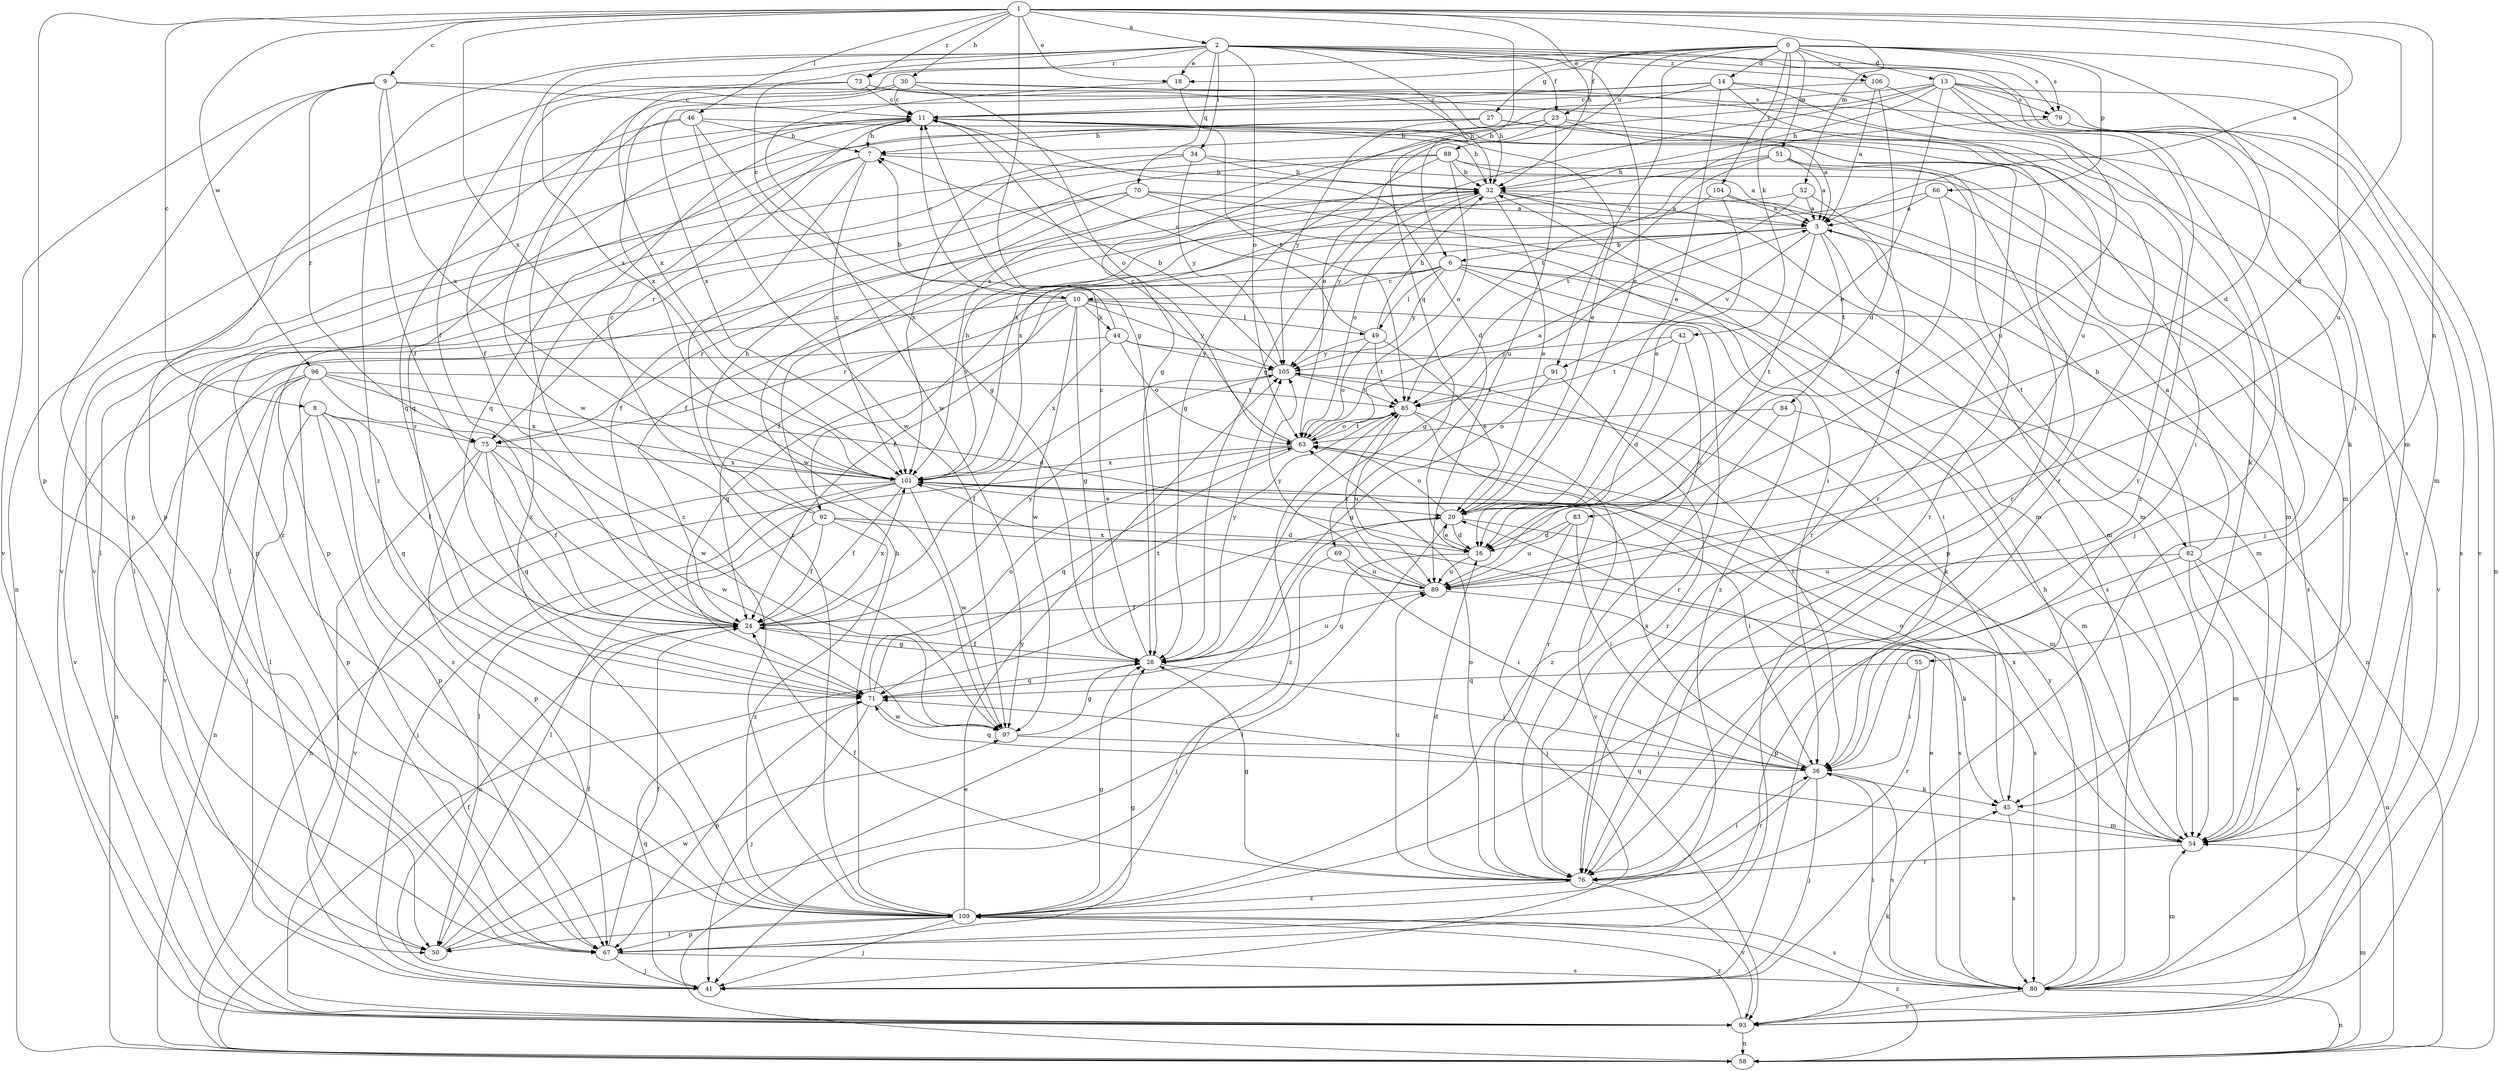 strict digraph  {
0;
1;
2;
3;
6;
7;
8;
9;
10;
11;
13;
14;
16;
18;
20;
23;
24;
27;
28;
30;
32;
34;
36;
41;
42;
44;
45;
46;
49;
50;
51;
52;
54;
55;
58;
63;
66;
67;
69;
70;
71;
73;
75;
76;
79;
80;
82;
83;
84;
85;
88;
89;
91;
92;
93;
96;
97;
101;
104;
105;
106;
109;
0 -> 13  [label=d];
0 -> 14  [label=d];
0 -> 16  [label=d];
0 -> 18  [label=e];
0 -> 23  [label=f];
0 -> 27  [label=g];
0 -> 42  [label=k];
0 -> 51  [label=m];
0 -> 66  [label=p];
0 -> 79  [label=s];
0 -> 88  [label=u];
0 -> 89  [label=u];
0 -> 91  [label=v];
0 -> 101  [label=x];
0 -> 104  [label=y];
0 -> 106  [label=z];
1 -> 2  [label=a];
1 -> 3  [label=a];
1 -> 6  [label=b];
1 -> 8  [label=c];
1 -> 9  [label=c];
1 -> 16  [label=d];
1 -> 18  [label=e];
1 -> 28  [label=g];
1 -> 30  [label=h];
1 -> 32  [label=h];
1 -> 46  [label=l];
1 -> 52  [label=m];
1 -> 55  [label=n];
1 -> 67  [label=p];
1 -> 73  [label=r];
1 -> 96  [label=w];
1 -> 101  [label=x];
2 -> 10  [label=c];
2 -> 18  [label=e];
2 -> 20  [label=e];
2 -> 23  [label=f];
2 -> 24  [label=f];
2 -> 34  [label=i];
2 -> 36  [label=i];
2 -> 54  [label=m];
2 -> 63  [label=o];
2 -> 69  [label=q];
2 -> 70  [label=q];
2 -> 73  [label=r];
2 -> 79  [label=s];
2 -> 101  [label=x];
2 -> 106  [label=z];
2 -> 109  [label=z];
3 -> 6  [label=b];
3 -> 24  [label=f];
3 -> 54  [label=m];
3 -> 82  [label=t];
3 -> 83  [label=t];
3 -> 84  [label=t];
3 -> 91  [label=v];
3 -> 92  [label=v];
6 -> 10  [label=c];
6 -> 24  [label=f];
6 -> 36  [label=i];
6 -> 49  [label=l];
6 -> 54  [label=m];
6 -> 58  [label=n];
6 -> 75  [label=r];
6 -> 105  [label=y];
6 -> 109  [label=z];
7 -> 32  [label=h];
7 -> 67  [label=p];
7 -> 75  [label=r];
7 -> 101  [label=x];
7 -> 109  [label=z];
8 -> 24  [label=f];
8 -> 58  [label=n];
8 -> 67  [label=p];
8 -> 71  [label=q];
8 -> 75  [label=r];
8 -> 109  [label=z];
9 -> 11  [label=c];
9 -> 24  [label=f];
9 -> 67  [label=p];
9 -> 75  [label=r];
9 -> 79  [label=s];
9 -> 93  [label=v];
9 -> 101  [label=x];
10 -> 11  [label=c];
10 -> 28  [label=g];
10 -> 44  [label=k];
10 -> 49  [label=l];
10 -> 71  [label=q];
10 -> 75  [label=r];
10 -> 76  [label=r];
10 -> 93  [label=v];
10 -> 97  [label=w];
10 -> 105  [label=y];
11 -> 7  [label=b];
11 -> 16  [label=d];
11 -> 20  [label=e];
11 -> 32  [label=h];
11 -> 58  [label=n];
11 -> 71  [label=q];
11 -> 76  [label=r];
11 -> 93  [label=v];
11 -> 109  [label=z];
13 -> 11  [label=c];
13 -> 20  [label=e];
13 -> 28  [label=g];
13 -> 32  [label=h];
13 -> 41  [label=j];
13 -> 58  [label=n];
13 -> 79  [label=s];
13 -> 89  [label=u];
13 -> 93  [label=v];
13 -> 101  [label=x];
14 -> 11  [label=c];
14 -> 20  [label=e];
14 -> 28  [label=g];
14 -> 41  [label=j];
14 -> 76  [label=r];
14 -> 89  [label=u];
14 -> 101  [label=x];
16 -> 20  [label=e];
16 -> 71  [label=q];
16 -> 89  [label=u];
18 -> 85  [label=t];
18 -> 97  [label=w];
20 -> 16  [label=d];
20 -> 50  [label=l];
20 -> 58  [label=n];
20 -> 63  [label=o];
20 -> 80  [label=s];
23 -> 3  [label=a];
23 -> 7  [label=b];
23 -> 45  [label=k];
23 -> 63  [label=o];
23 -> 89  [label=u];
23 -> 93  [label=v];
24 -> 28  [label=g];
24 -> 101  [label=x];
24 -> 105  [label=y];
27 -> 7  [label=b];
27 -> 71  [label=q];
27 -> 76  [label=r];
27 -> 80  [label=s];
27 -> 105  [label=y];
28 -> 11  [label=c];
28 -> 24  [label=f];
28 -> 36  [label=i];
28 -> 71  [label=q];
28 -> 89  [label=u];
28 -> 105  [label=y];
30 -> 11  [label=c];
30 -> 32  [label=h];
30 -> 45  [label=k];
30 -> 63  [label=o];
30 -> 97  [label=w];
30 -> 101  [label=x];
32 -> 3  [label=a];
32 -> 20  [label=e];
32 -> 54  [label=m];
32 -> 63  [label=o];
32 -> 80  [label=s];
32 -> 105  [label=y];
34 -> 3  [label=a];
34 -> 32  [label=h];
34 -> 101  [label=x];
34 -> 105  [label=y];
34 -> 109  [label=z];
36 -> 41  [label=j];
36 -> 45  [label=k];
36 -> 71  [label=q];
36 -> 76  [label=r];
36 -> 80  [label=s];
36 -> 101  [label=x];
41 -> 24  [label=f];
41 -> 71  [label=q];
42 -> 16  [label=d];
42 -> 85  [label=t];
42 -> 89  [label=u];
42 -> 105  [label=y];
44 -> 7  [label=b];
44 -> 45  [label=k];
44 -> 63  [label=o];
44 -> 93  [label=v];
44 -> 101  [label=x];
44 -> 105  [label=y];
45 -> 54  [label=m];
45 -> 63  [label=o];
45 -> 80  [label=s];
46 -> 7  [label=b];
46 -> 28  [label=g];
46 -> 36  [label=i];
46 -> 71  [label=q];
46 -> 97  [label=w];
46 -> 109  [label=z];
49 -> 11  [label=c];
49 -> 20  [label=e];
49 -> 32  [label=h];
49 -> 63  [label=o];
49 -> 85  [label=t];
49 -> 105  [label=y];
50 -> 24  [label=f];
50 -> 97  [label=w];
51 -> 3  [label=a];
51 -> 32  [label=h];
51 -> 67  [label=p];
51 -> 76  [label=r];
51 -> 85  [label=t];
51 -> 101  [label=x];
52 -> 3  [label=a];
52 -> 28  [label=g];
52 -> 50  [label=l];
52 -> 76  [label=r];
54 -> 71  [label=q];
54 -> 76  [label=r];
54 -> 101  [label=x];
55 -> 36  [label=i];
55 -> 71  [label=q];
55 -> 76  [label=r];
58 -> 20  [label=e];
58 -> 54  [label=m];
58 -> 109  [label=z];
63 -> 3  [label=a];
63 -> 11  [label=c];
63 -> 54  [label=m];
63 -> 58  [label=n];
63 -> 71  [label=q];
63 -> 85  [label=t];
63 -> 101  [label=x];
66 -> 3  [label=a];
66 -> 16  [label=d];
66 -> 24  [label=f];
66 -> 54  [label=m];
67 -> 24  [label=f];
67 -> 28  [label=g];
67 -> 41  [label=j];
67 -> 80  [label=s];
69 -> 36  [label=i];
69 -> 41  [label=j];
69 -> 89  [label=u];
70 -> 3  [label=a];
70 -> 24  [label=f];
70 -> 36  [label=i];
70 -> 50  [label=l];
70 -> 54  [label=m];
70 -> 97  [label=w];
71 -> 41  [label=j];
71 -> 63  [label=o];
71 -> 67  [label=p];
71 -> 85  [label=t];
71 -> 97  [label=w];
73 -> 11  [label=c];
73 -> 24  [label=f];
73 -> 32  [label=h];
73 -> 67  [label=p];
73 -> 76  [label=r];
75 -> 24  [label=f];
75 -> 41  [label=j];
75 -> 67  [label=p];
75 -> 71  [label=q];
75 -> 97  [label=w];
75 -> 101  [label=x];
76 -> 16  [label=d];
76 -> 24  [label=f];
76 -> 28  [label=g];
76 -> 36  [label=i];
76 -> 63  [label=o];
76 -> 89  [label=u];
76 -> 93  [label=v];
76 -> 109  [label=z];
79 -> 54  [label=m];
79 -> 80  [label=s];
79 -> 85  [label=t];
80 -> 20  [label=e];
80 -> 32  [label=h];
80 -> 36  [label=i];
80 -> 54  [label=m];
80 -> 58  [label=n];
80 -> 93  [label=v];
80 -> 105  [label=y];
82 -> 3  [label=a];
82 -> 32  [label=h];
82 -> 54  [label=m];
82 -> 58  [label=n];
82 -> 67  [label=p];
82 -> 89  [label=u];
82 -> 93  [label=v];
83 -> 16  [label=d];
83 -> 36  [label=i];
83 -> 41  [label=j];
83 -> 89  [label=u];
84 -> 54  [label=m];
84 -> 63  [label=o];
84 -> 109  [label=z];
85 -> 63  [label=o];
85 -> 76  [label=r];
85 -> 89  [label=u];
85 -> 93  [label=v];
85 -> 109  [label=z];
88 -> 28  [label=g];
88 -> 32  [label=h];
88 -> 50  [label=l];
88 -> 54  [label=m];
88 -> 63  [label=o];
88 -> 67  [label=p];
88 -> 93  [label=v];
89 -> 24  [label=f];
89 -> 45  [label=k];
89 -> 85  [label=t];
89 -> 101  [label=x];
89 -> 105  [label=y];
91 -> 28  [label=g];
91 -> 76  [label=r];
91 -> 85  [label=t];
92 -> 11  [label=c];
92 -> 16  [label=d];
92 -> 24  [label=f];
92 -> 32  [label=h];
92 -> 50  [label=l];
92 -> 80  [label=s];
92 -> 109  [label=z];
93 -> 45  [label=k];
93 -> 58  [label=n];
93 -> 109  [label=z];
96 -> 16  [label=d];
96 -> 41  [label=j];
96 -> 50  [label=l];
96 -> 58  [label=n];
96 -> 67  [label=p];
96 -> 85  [label=t];
96 -> 97  [label=w];
96 -> 101  [label=x];
97 -> 28  [label=g];
97 -> 36  [label=i];
101 -> 20  [label=e];
101 -> 24  [label=f];
101 -> 32  [label=h];
101 -> 36  [label=i];
101 -> 41  [label=j];
101 -> 50  [label=l];
101 -> 93  [label=v];
101 -> 97  [label=w];
104 -> 3  [label=a];
104 -> 20  [label=e];
104 -> 80  [label=s];
104 -> 101  [label=x];
105 -> 7  [label=b];
105 -> 24  [label=f];
105 -> 36  [label=i];
105 -> 85  [label=t];
106 -> 3  [label=a];
106 -> 11  [label=c];
106 -> 16  [label=d];
106 -> 109  [label=z];
109 -> 28  [label=g];
109 -> 32  [label=h];
109 -> 41  [label=j];
109 -> 50  [label=l];
109 -> 67  [label=p];
109 -> 80  [label=s];
109 -> 105  [label=y];
}
